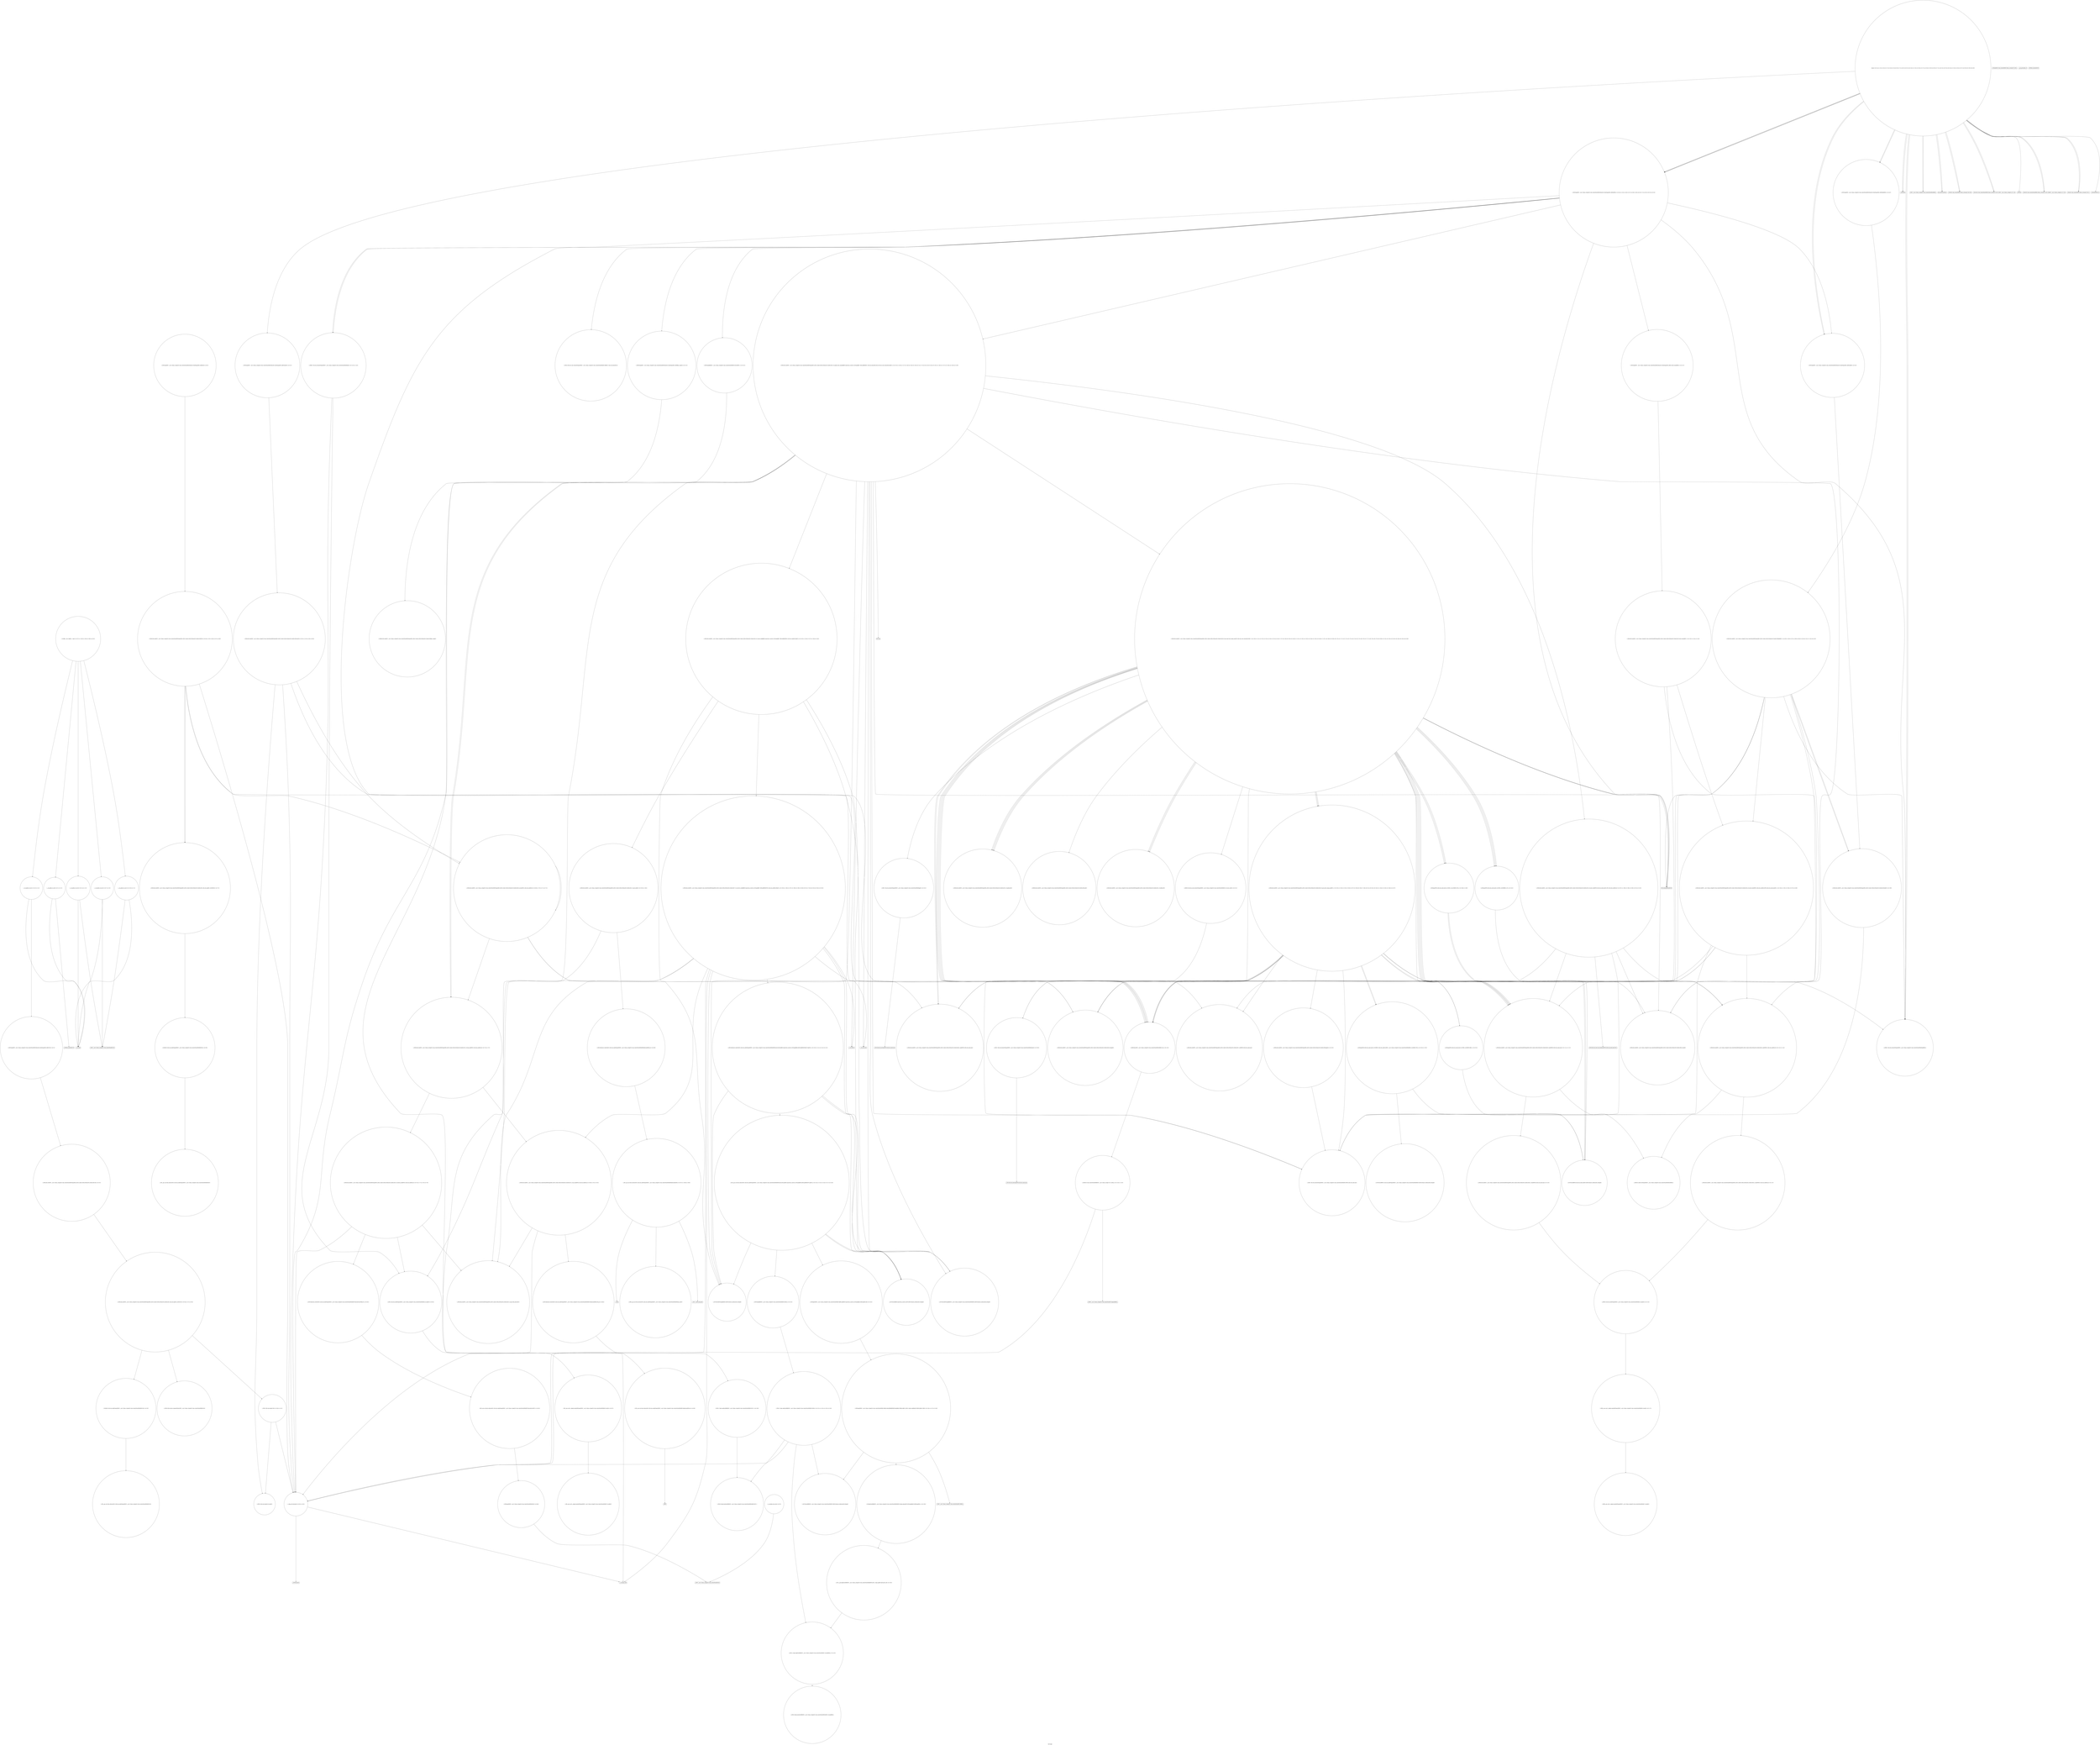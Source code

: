 digraph "Call Graph" {
	label="Call Graph";

	Node0x55756e6714e0 [shape=record,shape=circle,label="{__cxx_global_var_init|{<s0>1|<s1>2}}"];
	Node0x55756e6714e0:s0 -> Node0x55756e671560[color=black];
	Node0x55756e6714e0:s1 -> Node0x55756e8d2ea0[color=black];
	Node0x55756e8d6a40 [shape=record,shape=circle,label="{_ZSt7forwardISt5tupleIJEEEOT_RNSt16remove_referenceIS2_E4typeE}"];
	Node0x55756e8d30a0 [shape=record,shape=circle,label="{__cxx_global_var_init.2|{<s0>7|<s1>8}}"];
	Node0x55756e8d30a0:s0 -> Node0x55756e8d3120[color=black];
	Node0x55756e8d30a0:s1 -> Node0x55756e8d2ea0[color=black];
	Node0x55756e8d45a0 [shape=record,shape=circle,label="{_ZNSt8_Rb_treeINSt7__cxx1112basic_stringIcSt11char_traitsIcESaIcEEESt4pairIKS5_iESt10_Select1stIS8_ESt4lessIS5_ESaIS8_EE17_M_construct_nodeIJRKSt21piecewise_construct_tSt5tupleIJRS7_EESJ_IJEEEEEvPSt13_Rb_tree_nodeIS8_EDpOT_|{<s0>195|<s1>196|<s2>197|<s3>198|<s4>199|<s5>200|<s6>201|<s7>202|<s8>203|<s9>204|<s10>205}}"];
	Node0x55756e8d45a0:s0 -> Node0x55756e8d5640[color=black];
	Node0x55756e8d45a0:s1 -> Node0x55756e8d56c0[color=black];
	Node0x55756e8d45a0:s2 -> Node0x55756e8d6940[color=black];
	Node0x55756e8d45a0:s3 -> Node0x55756e8d69c0[color=black];
	Node0x55756e8d45a0:s4 -> Node0x55756e8d6a40[color=black];
	Node0x55756e8d45a0:s5 -> Node0x55756e8d48a0[color=black];
	Node0x55756e8d45a0:s6 -> Node0x55756e8d4020[color=black];
	Node0x55756e8d45a0:s7 -> Node0x55756e8d5540[color=black];
	Node0x55756e8d45a0:s8 -> Node0x55756e8d6bc0[color=black];
	Node0x55756e8d45a0:s9 -> Node0x55756e8d6c40[color=black];
	Node0x55756e8d45a0:s10 -> Node0x55756e8d3fa0[color=black];
	Node0x55756e8d3420 [shape=record,shape=Mrecord,label="{_ZNSirsERi}"];
	Node0x55756e8d4920 [shape=record,shape=circle,label="{_ZN9__gnu_cxx13new_allocatorISt13_Rb_tree_nodeISt4pairIKNSt7__cxx1112basic_stringIcSt11char_traitsIcESaIcEEEiEEE9constructISA_JRKSt21piecewise_construct_tSt5tupleIJRS9_EESH_IJEEEEEvPT_DpOT0_|{<s0>214|<s1>215|<s2>216|<s3>217|<s4>218}}"];
	Node0x55756e8d4920:s0 -> Node0x55756e8d6940[color=black];
	Node0x55756e8d4920:s1 -> Node0x55756e8d69c0[color=black];
	Node0x55756e8d4920:s2 -> Node0x55756e8d49a0[color=black];
	Node0x55756e8d4920:s3 -> Node0x55756e8d6a40[color=black];
	Node0x55756e8d4920:s4 -> Node0x55756e8d4a20[color=black];
	Node0x55756e8d37a0 [shape=record,shape=circle,label="{_ZNSt3mapINSt7__cxx1112basic_stringIcSt11char_traitsIcESaIcEEEiSt4lessIS5_ESaISt4pairIKS5_iEEEixERS9_|{<s0>44|<s1>45|<s2>46|<s3>47|<s4>48|<s5>49|<s6>50|<s7>51|<s8>52|<s9>53|<s10>54}}"];
	Node0x55756e8d37a0:s0 -> Node0x55756e8d64c0[color=black];
	Node0x55756e8d37a0:s1 -> Node0x55756e8d3720[color=black];
	Node0x55756e8d37a0:s2 -> Node0x55756e8d36a0[color=black];
	Node0x55756e8d37a0:s3 -> Node0x55756e8d6540[color=black];
	Node0x55756e8d37a0:s4 -> Node0x55756e8d65c0[color=black];
	Node0x55756e8d37a0:s5 -> Node0x55756e8d5e40[color=black];
	Node0x55756e8d37a0:s6 -> Node0x55756e8d66c0[color=black];
	Node0x55756e8d37a0:s7 -> Node0x55756e8d6740[color=black];
	Node0x55756e8d37a0:s8 -> Node0x55756e8d6640[color=black];
	Node0x55756e8d37a0:s9 -> Node0x55756e8d5f40[color=black];
	Node0x55756e8d37a0:s10 -> Node0x55756e8d65c0[color=black];
	Node0x55756e8d4ca0 [shape=record,shape=circle,label="{_ZNSt10_Head_baseILm0ERKNSt7__cxx1112basic_stringIcSt11char_traitsIcESaIcEEELb0EE7_M_headERS8_}"];
	Node0x55756e8d3b20 [shape=record,shape=Mrecord,label="{_ZSt4endlIcSt11char_traitsIcEERSt13basic_ostreamIT_T0_ES6_}"];
	Node0x55756e8d5020 [shape=record,shape=circle,label="{_ZNSt8_Rb_treeINSt7__cxx1112basic_stringIcSt11char_traitsIcESaIcEEESt4pairIKS5_iESt10_Select1stIS8_ESt4lessIS5_ESaIS8_EE12_M_rightmostEv}"];
	Node0x55756e8d3ea0 [shape=record,shape=circle,label="{_ZNSt15_Rb_tree_header8_M_resetEv}"];
	Node0x55756e8d53a0 [shape=record,shape=circle,label="{_ZNSt4pairIPSt18_Rb_tree_node_baseS1_EC2IRS1_Lb1EEEOT_RKS1_|{<s0>252}}"];
	Node0x55756e8d53a0:s0 -> Node0x55756e8d5420[color=black];
	Node0x55756e8d4220 [shape=record,shape=circle,label="{_ZNSt8_Rb_treeINSt7__cxx1112basic_stringIcSt11char_traitsIcESaIcEEESt4pairIKS5_iESt10_Select1stIS8_ESt4lessIS5_ESaIS8_EE8_M_beginEv}"];
	Node0x55756e8d8f60 [shape=record,shape=Mrecord,label="{_ZSt29_Rb_tree_insert_and_rebalancebPSt18_Rb_tree_node_baseS0_RS_}"];
	Node0x55756e8d55c0 [shape=record,shape=circle,label="{_ZNSt16allocator_traitsISaISt13_Rb_tree_nodeISt4pairIKNSt7__cxx1112basic_stringIcSt11char_traitsIcESaIcEEEiEEEE7destroyIS9_EEvRSB_PT_|{<s0>83}}"];
	Node0x55756e8d55c0:s0 -> Node0x55756e8d5740[color=black];
	Node0x55756e8d5940 [shape=record,shape=circle,label="{_ZNSt16allocator_traitsISaISt13_Rb_tree_nodeISt4pairIKNSt7__cxx1112basic_stringIcSt11char_traitsIcESaIcEEEiEEEE10deallocateERSB_PSA_m|{<s0>88}}"];
	Node0x55756e8d5940:s0 -> Node0x55756e8d59c0[color=black];
	Node0x55756e8d5cc0 [shape=record,shape=circle,label="{_ZNSt8_Rb_treeINSt7__cxx1112basic_stringIcSt11char_traitsIcESaIcEEESt4pairIKS5_iESt10_Select1stIS8_ESt4lessIS5_ESaIS8_EE14_M_lower_boundEPSt13_Rb_tree_nodeIS8_EPSt18_Rb_tree_node_baseRS7_|{<s0>104|<s1>105|<s2>106|<s3>107|<s4>108}}"];
	Node0x55756e8d5cc0:s0 -> Node0x55756e8d5fc0[color=black];
	Node0x55756e8d5cc0:s1 -> Node0x55756e8d5e40[color=black];
	Node0x55756e8d5cc0:s2 -> Node0x55756e8d43a0[color=black];
	Node0x55756e8d5cc0:s3 -> Node0x55756e8d4320[color=black];
	Node0x55756e8d5cc0:s4 -> Node0x55756e8d6040[color=black];
	Node0x55756e8d6040 [shape=record,shape=circle,label="{_ZNSt17_Rb_tree_iteratorISt4pairIKNSt7__cxx1112basic_stringIcSt11char_traitsIcESaIcEEEiEEC2EPSt18_Rb_tree_node_base}"];
	Node0x55756e8d63c0 [shape=record,shape=Mrecord,label="{_ZNKSt7__cxx1112basic_stringIcSt11char_traitsIcESaIcEE7compareERKS4_}"];
	Node0x55756e8d6740 [shape=record,shape=circle,label="{_ZNSt5tupleIJRKNSt7__cxx1112basic_stringIcSt11char_traitsIcESaIcEEEEEC2IvLb1EEES7_|{<s0>141}}"];
	Node0x55756e8d6740:s0 -> Node0x55756e8d8fe0[color=black];
	Node0x55756e671560 [shape=record,shape=Mrecord,label="{_ZNSt8ios_base4InitC1Ev}"];
	Node0x55756e8d6ac0 [shape=record,shape=circle,label="{_ZNSt8_Rb_treeINSt7__cxx1112basic_stringIcSt11char_traitsIcESaIcEEESt4pairIKS5_iESt10_Select1stIS8_ESt4lessIS5_ESaIS8_EE29_M_get_insert_hint_unique_posESt23_Rb_tree_const_iteratorIS8_ERS7_|{<s0>150|<s1>151|<s2>152|<s3>153|<s4>154|<s5>155|<s6>156|<s7>157|<s8>158|<s9>159|<s10>160|<s11>161|<s12>162|<s13>163|<s14>164|<s15>165|<s16>166|<s17>167|<s18>168|<s19>169|<s20>170|<s21>171|<s22>172|<s23>173|<s24>174|<s25>175|<s26>176|<s27>177|<s28>178|<s29>179|<s30>180|<s31>181|<s32>182|<s33>183|<s34>184|<s35>185|<s36>186}}"];
	Node0x55756e8d6ac0:s0 -> Node0x55756e8d4f20[color=black];
	Node0x55756e8d6ac0:s1 -> Node0x55756e8d5d40[color=black];
	Node0x55756e8d6ac0:s2 -> Node0x55756e8d4fa0[color=black];
	Node0x55756e8d6ac0:s3 -> Node0x55756e8d5020[color=black];
	Node0x55756e8d6ac0:s4 -> Node0x55756e8d5ec0[color=black];
	Node0x55756e8d6ac0:s5 -> Node0x55756e8d5e40[color=black];
	Node0x55756e8d6ac0:s6 -> Node0x55756e8d5020[color=black];
	Node0x55756e8d6ac0:s7 -> Node0x55756e8d50a0[color=black];
	Node0x55756e8d6ac0:s8 -> Node0x55756e8d5120[color=black];
	Node0x55756e8d6ac0:s9 -> Node0x55756e8d5ec0[color=black];
	Node0x55756e8d6ac0:s10 -> Node0x55756e8d5e40[color=black];
	Node0x55756e8d6ac0:s11 -> Node0x55756e8d5f40[color=black];
	Node0x55756e8d6ac0:s12 -> Node0x55756e8d51a0[color=black];
	Node0x55756e8d6ac0:s13 -> Node0x55756e8d51a0[color=black];
	Node0x55756e8d6ac0:s14 -> Node0x55756e8d51a0[color=black];
	Node0x55756e8d6ac0:s15 -> Node0x55756e8d5220[color=black];
	Node0x55756e8d6ac0:s16 -> Node0x55756e8d52a0[color=black];
	Node0x55756e8d6ac0:s17 -> Node0x55756e8d5ec0[color=black];
	Node0x55756e8d6ac0:s18 -> Node0x55756e8d5e40[color=black];
	Node0x55756e8d6ac0:s19 -> Node0x55756e8d4320[color=black];
	Node0x55756e8d6ac0:s20 -> Node0x55756e8d50a0[color=black];
	Node0x55756e8d6ac0:s21 -> Node0x55756e8d5220[color=black];
	Node0x55756e8d6ac0:s22 -> Node0x55756e8d5120[color=black];
	Node0x55756e8d6ac0:s23 -> Node0x55756e8d5ec0[color=black];
	Node0x55756e8d6ac0:s24 -> Node0x55756e8d5e40[color=black];
	Node0x55756e8d6ac0:s25 -> Node0x55756e8d5f40[color=black];
	Node0x55756e8d6ac0:s26 -> Node0x55756e8d5020[color=black];
	Node0x55756e8d6ac0:s27 -> Node0x55756e8d5020[color=black];
	Node0x55756e8d6ac0:s28 -> Node0x55756e8d50a0[color=black];
	Node0x55756e8d6ac0:s29 -> Node0x55756e8d5320[color=black];
	Node0x55756e8d6ac0:s30 -> Node0x55756e8d5ec0[color=black];
	Node0x55756e8d6ac0:s31 -> Node0x55756e8d5e40[color=black];
	Node0x55756e8d6ac0:s32 -> Node0x55756e8d4320[color=black];
	Node0x55756e8d6ac0:s33 -> Node0x55756e8d50a0[color=black];
	Node0x55756e8d6ac0:s34 -> Node0x55756e8d5220[color=black];
	Node0x55756e8d6ac0:s35 -> Node0x55756e8d5120[color=black];
	Node0x55756e8d6ac0:s36 -> Node0x55756e8d53a0[color=black];
	Node0x55756e8d3120 [shape=record,shape=Mrecord,label="{_ZNSt7__cxx1112basic_stringIcSt11char_traitsIcESaIcEEC1Ev}"];
	Node0x55756e8d4620 [shape=record,shape=circle,label="{_ZNSt16allocator_traitsISaISt13_Rb_tree_nodeISt4pairIKNSt7__cxx1112basic_stringIcSt11char_traitsIcESaIcEEEiEEEE8allocateERSB_m|{<s0>206}}"];
	Node0x55756e8d4620:s0 -> Node0x55756e8d46a0[color=black];
	Node0x55756e8d34a0 [shape=record,shape=circle,label="{_ZNSt3mapINSt7__cxx1112basic_stringIcSt11char_traitsIcESaIcEEEiSt4lessIS5_ESaISt4pairIKS5_iEEE5clearEv|{<s0>41}}"];
	Node0x55756e8d34a0:s0 -> Node0x55756e8d5bc0[color=black];
	Node0x55756e8d49a0 [shape=record,shape=circle,label="{_ZNSt5tupleIJRKNSt7__cxx1112basic_stringIcSt11char_traitsIcESaIcEEEEEC2EOS8_|{<s0>219}}"];
	Node0x55756e8d49a0:s0 -> Node0x55756e8d4aa0[color=black];
	Node0x55756e8d3820 [shape=record,shape=Mrecord,label="{_ZNSt7__cxx1112basic_stringIcSt11char_traitsIcESaIcEEaSERKS4_}"];
	Node0x55756e8d4d20 [shape=record,shape=circle,label="{_ZNSt4pairIKNSt7__cxx1112basic_stringIcSt11char_traitsIcESaIcEEEiEC2IJRS6_EJLm0EEJEJEEERSt5tupleIJDpT_EERSA_IJDpT1_EESt12_Index_tupleIJXspT0_EEESJ_IJXspT2_EEE|{<s0>226|<s1>227|<s2>228}}"];
	Node0x55756e8d4d20:s0 -> Node0x55756e8d4da0[color=black];
	Node0x55756e8d4d20:s1 -> Node0x55756e8d4b20[color=black];
	Node0x55756e8d4d20:s2 -> Node0x55756e8d4e20[color=black];
	Node0x55756e8d3ba0 [shape=record,shape=circle,label="{_ZNSt8_Rb_treeINSt7__cxx1112basic_stringIcSt11char_traitsIcESaIcEEESt4pairIKS5_iESt10_Select1stIS8_ESt4lessIS5_ESaIS8_EEC2Ev|{<s0>55}}"];
	Node0x55756e8d3ba0:s0 -> Node0x55756e8d3c20[color=black];
	Node0x55756e8d50a0 [shape=record,shape=circle,label="{_ZNSt4pairIPSt18_Rb_tree_node_baseS1_EC2IRS1_Lb1EEERKS1_OT_|{<s0>232}}"];
	Node0x55756e8d50a0:s0 -> Node0x55756e8d5420[color=black];
	Node0x55756e8d3f20 [shape=record,shape=Mrecord,label="{__gxx_personality_v0}"];
	Node0x55756e8d5420 [shape=record,shape=circle,label="{_ZSt7forwardIRPSt18_Rb_tree_node_baseEOT_RNSt16remove_referenceIS3_E4typeE}"];
	Node0x55756e8d42a0 [shape=record,shape=circle,label="{_ZNSt8_Rb_treeINSt7__cxx1112basic_stringIcSt11char_traitsIcESaIcEEESt4pairIKS5_iESt10_Select1stIS8_ESt4lessIS5_ESaIS8_EE13_Rb_tree_implISC_Lb1EED2Ev|{<s0>73}}"];
	Node0x55756e8d42a0:s0 -> Node0x55756e8d5ac0[color=black];
	Node0x55756e8d8fe0 [shape=record,shape=circle,label="{_ZNSt11_Tuple_implILm0EJRKNSt7__cxx1112basic_stringIcSt11char_traitsIcESaIcEEEEEC2ES7_|{<s0>256}}"];
	Node0x55756e8d8fe0:s0 -> Node0x55756e8d4c20[color=black];
	Node0x55756e8d5640 [shape=record,shape=circle,label="{_ZNSt8_Rb_treeINSt7__cxx1112basic_stringIcSt11char_traitsIcESaIcEEESt4pairIKS5_iESt10_Select1stIS8_ESt4lessIS5_ESaIS8_EE21_M_get_Node_allocatorEv}"];
	Node0x55756e8d59c0 [shape=record,shape=circle,label="{_ZN9__gnu_cxx13new_allocatorISt13_Rb_tree_nodeISt4pairIKNSt7__cxx1112basic_stringIcSt11char_traitsIcESaIcEEEiEEE10deallocateEPSB_m|{<s0>89}}"];
	Node0x55756e8d59c0:s0 -> Node0x55756e8d5a40[color=black];
	Node0x55756e8d5d40 [shape=record,shape=circle,label="{_ZNSt8_Rb_treeINSt7__cxx1112basic_stringIcSt11char_traitsIcESaIcEEESt4pairIKS5_iESt10_Select1stIS8_ESt4lessIS5_ESaIS8_EE6_M_endEv}"];
	Node0x55756e8d60c0 [shape=record,shape=circle,label="{_ZNKSt10_Select1stISt4pairIKNSt7__cxx1112basic_stringIcSt11char_traitsIcESaIcEEEiEEclERKS8_}"];
	Node0x55756e8d6440 [shape=record,shape=circle,label="{_ZNSt8_Rb_treeINSt7__cxx1112basic_stringIcSt11char_traitsIcESaIcEEESt4pairIKS5_iESt10_Select1stIS8_ESt4lessIS5_ESaIS8_EE8_S_valueEPKSt18_Rb_tree_node_base|{<s0>120}}"];
	Node0x55756e8d6440:s0 -> Node0x55756e8d61c0[color=black];
	Node0x55756e8d67c0 [shape=record,shape=circle,label="{_ZNSt8_Rb_treeINSt7__cxx1112basic_stringIcSt11char_traitsIcESaIcEEESt4pairIKS5_iESt10_Select1stIS8_ESt4lessIS5_ESaIS8_EE11lower_boundERS7_|{<s0>142|<s1>143|<s2>144}}"];
	Node0x55756e8d67c0:s0 -> Node0x55756e8d4220[color=black];
	Node0x55756e8d67c0:s1 -> Node0x55756e8d5d40[color=black];
	Node0x55756e8d67c0:s2 -> Node0x55756e8d5cc0[color=black];
	Node0x55756e8d2e20 [shape=record,shape=Mrecord,label="{_ZNSt8ios_base4InitD1Ev}"];
	Node0x55756e8d6b40 [shape=record,shape=circle,label="{_ZNSt8_Rb_treeINSt7__cxx1112basic_stringIcSt11char_traitsIcESaIcEEESt4pairIKS5_iESt10_Select1stIS8_ESt4lessIS5_ESaIS8_EE14_M_insert_nodeEPSt18_Rb_tree_node_baseSG_PSt13_Rb_tree_nodeIS8_E|{<s0>187|<s1>188|<s2>189|<s3>190|<s4>191|<s5>192}}"];
	Node0x55756e8d6b40:s0 -> Node0x55756e8d5d40[color=black];
	Node0x55756e8d6b40:s1 -> Node0x55756e8d5fc0[color=black];
	Node0x55756e8d6b40:s2 -> Node0x55756e8d5ec0[color=black];
	Node0x55756e8d6b40:s3 -> Node0x55756e8d5e40[color=black];
	Node0x55756e8d6b40:s4 -> Node0x55756e8d8f60[color=black];
	Node0x55756e8d6b40:s5 -> Node0x55756e8d6040[color=black];
	Node0x55756e8d31a0 [shape=record,shape=circle,label="{__cxx_global_array_dtor|{<s0>9}}"];
	Node0x55756e8d31a0:s0 -> Node0x55756e8d3220[color=black];
	Node0x55756e8d46a0 [shape=record,shape=circle,label="{_ZN9__gnu_cxx13new_allocatorISt13_Rb_tree_nodeISt4pairIKNSt7__cxx1112basic_stringIcSt11char_traitsIcESaIcEEEiEEE8allocateEmPKv|{<s0>207|<s1>208|<s2>209}}"];
	Node0x55756e8d46a0:s0 -> Node0x55756e8d4720[color=black];
	Node0x55756e8d46a0:s1 -> Node0x55756e8d47a0[color=black];
	Node0x55756e8d46a0:s2 -> Node0x55756e8d4820[color=black];
	Node0x55756e8d3520 [shape=record,shape=Mrecord,label="{llvm.memset.p0i8.i64}"];
	Node0x55756e8d4a20 [shape=record,shape=circle,label="{_ZNSt4pairIKNSt7__cxx1112basic_stringIcSt11char_traitsIcESaIcEEEiEC2IJRS6_EJEEESt21piecewise_construct_tSt5tupleIJDpT_EESB_IJDpT0_EE|{<s0>220}}"];
	Node0x55756e8d4a20:s0 -> Node0x55756e8d4d20[color=black];
	Node0x55756e8d38a0 [shape=record,shape=Mrecord,label="{_ZStlsISt11char_traitsIcEERSt13basic_ostreamIcT_ES5_PKc}"];
	Node0x55756e8d4da0 [shape=record,shape=circle,label="{_ZSt3getILm0EJRKNSt7__cxx1112basic_stringIcSt11char_traitsIcESaIcEEEEERNSt13tuple_elementIXT_ESt5tupleIJDpT0_EEE4typeERSC_|{<s0>229}}"];
	Node0x55756e8d4da0:s0 -> Node0x55756e8d4ea0[color=black];
	Node0x55756e8d3c20 [shape=record,shape=circle,label="{_ZNSt8_Rb_treeINSt7__cxx1112basic_stringIcSt11char_traitsIcESaIcEEESt4pairIKS5_iESt10_Select1stIS8_ESt4lessIS5_ESaIS8_EE13_Rb_tree_implISC_Lb1EEC2Ev|{<s0>56|<s1>57|<s2>58}}"];
	Node0x55756e8d3c20:s0 -> Node0x55756e8d3ca0[color=black];
	Node0x55756e8d3c20:s1 -> Node0x55756e8d3d20[color=black];
	Node0x55756e8d3c20:s2 -> Node0x55756e8d3da0[color=black];
	Node0x55756e8d5120 [shape=record,shape=circle,label="{_ZNSt8_Rb_treeINSt7__cxx1112basic_stringIcSt11char_traitsIcESaIcEEESt4pairIKS5_iESt10_Select1stIS8_ESt4lessIS5_ESaIS8_EE24_M_get_insert_unique_posERS7_|{<s0>233|<s1>234|<s2>235|<s3>236|<s4>237|<s5>238|<s6>239|<s7>240|<s8>241|<s9>242|<s10>243|<s11>244|<s12>245|<s13>246|<s14>247}}"];
	Node0x55756e8d5120:s0 -> Node0x55756e8d4220[color=black];
	Node0x55756e8d5120:s1 -> Node0x55756e8d5d40[color=black];
	Node0x55756e8d5120:s2 -> Node0x55756e8d5fc0[color=black];
	Node0x55756e8d5120:s3 -> Node0x55756e8d5e40[color=black];
	Node0x55756e8d5120:s4 -> Node0x55756e8d43a0[color=black];
	Node0x55756e8d5120:s5 -> Node0x55756e8d4320[color=black];
	Node0x55756e8d5120:s6 -> Node0x55756e8d6040[color=black];
	Node0x55756e8d5120:s7 -> Node0x55756e8d54a0[color=black];
	Node0x55756e8d5120:s8 -> Node0x55756e8d36a0[color=black];
	Node0x55756e8d5120:s9 -> Node0x55756e8d8d60[color=black];
	Node0x55756e8d5120:s10 -> Node0x55756e8d52a0[color=black];
	Node0x55756e8d5120:s11 -> Node0x55756e8d5ec0[color=black];
	Node0x55756e8d5120:s12 -> Node0x55756e8d5e40[color=black];
	Node0x55756e8d5120:s13 -> Node0x55756e8d8d60[color=black];
	Node0x55756e8d5120:s14 -> Node0x55756e8d53a0[color=black];
	Node0x55756e8d3fa0 [shape=record,shape=circle,label="{__clang_call_terminate|{<s0>62|<s1>63}}"];
	Node0x55756e8d3fa0:s0 -> Node0x55756e8d4020[color=black];
	Node0x55756e8d3fa0:s1 -> Node0x55756e8d40a0[color=black];
	Node0x55756e8d54a0 [shape=record,shape=circle,label="{_ZNSt8_Rb_treeINSt7__cxx1112basic_stringIcSt11char_traitsIcESaIcEEESt4pairIKS5_iESt10_Select1stIS8_ESt4lessIS5_ESaIS8_EE5beginEv|{<s0>253}}"];
	Node0x55756e8d54a0:s0 -> Node0x55756e8d6040[color=black];
	Node0x55756e8d4320 [shape=record,shape=circle,label="{_ZNSt8_Rb_treeINSt7__cxx1112basic_stringIcSt11char_traitsIcESaIcEEESt4pairIKS5_iESt10_Select1stIS8_ESt4lessIS5_ESaIS8_EE8_S_rightEPSt18_Rb_tree_node_base}"];
	Node0x55756e8d9060 [shape=record,shape=circle,label="{_GLOBAL__sub_I_lxglbk_2_1.cpp|{<s0>257|<s1>258|<s2>259|<s3>260|<s4>261}}"];
	Node0x55756e8d9060:s0 -> Node0x55756e6714e0[color=black];
	Node0x55756e8d9060:s1 -> Node0x55756e8d2f20[color=black];
	Node0x55756e8d9060:s2 -> Node0x55756e8d30a0[color=black];
	Node0x55756e8d9060:s3 -> Node0x55756e8d32a0[color=black];
	Node0x55756e8d9060:s4 -> Node0x55756e8d3320[color=black];
	Node0x55756e8d56c0 [shape=record,shape=circle,label="{_ZNSt13_Rb_tree_nodeISt4pairIKNSt7__cxx1112basic_stringIcSt11char_traitsIcESaIcEEEiEE9_M_valptrEv|{<s0>84}}"];
	Node0x55756e8d56c0:s0 -> Node0x55756e8d5840[color=black];
	Node0x55756e8d5a40 [shape=record,shape=Mrecord,label="{_ZdlPv}"];
	Node0x55756e8d5dc0 [shape=record,shape=circle,label="{_ZNSt8_Rb_treeINSt7__cxx1112basic_stringIcSt11char_traitsIcESaIcEEESt4pairIKS5_iESt10_Select1stIS8_ESt4lessIS5_ESaIS8_EE3endEv|{<s0>109}}"];
	Node0x55756e8d5dc0:s0 -> Node0x55756e8d6040[color=black];
	Node0x55756e8d6140 [shape=record,shape=circle,label="{_ZNSt8_Rb_treeINSt7__cxx1112basic_stringIcSt11char_traitsIcESaIcEEESt4pairIKS5_iESt10_Select1stIS8_ESt4lessIS5_ESaIS8_EE8_S_valueEPKSt13_Rb_tree_nodeIS8_E|{<s0>115}}"];
	Node0x55756e8d6140:s0 -> Node0x55756e8d61c0[color=black];
	Node0x55756e8d64c0 [shape=record,shape=circle,label="{_ZNSt3mapINSt7__cxx1112basic_stringIcSt11char_traitsIcESaIcEEEiSt4lessIS5_ESaISt4pairIKS5_iEEE11lower_boundERS9_|{<s0>121}}"];
	Node0x55756e8d64c0:s0 -> Node0x55756e8d67c0[color=black];
	Node0x55756e8d6840 [shape=record,shape=circle,label="{_ZNKSt8_Rb_treeINSt7__cxx1112basic_stringIcSt11char_traitsIcESaIcEEESt4pairIKS5_iESt10_Select1stIS8_ESt4lessIS5_ESaIS8_EE8key_compEv}"];
	Node0x55756e8d2ea0 [shape=record,shape=Mrecord,label="{__cxa_atexit}"];
	Node0x55756e8d6bc0 [shape=record,shape=Mrecord,label="{__cxa_rethrow}"];
	Node0x55756e8d3220 [shape=record,shape=Mrecord,label="{_ZNSt7__cxx1112basic_stringIcSt11char_traitsIcESaIcEED1Ev}"];
	Node0x55756e8d4720 [shape=record,shape=circle,label="{_ZNK9__gnu_cxx13new_allocatorISt13_Rb_tree_nodeISt4pairIKNSt7__cxx1112basic_stringIcSt11char_traitsIcESaIcEEEiEEE8max_sizeEv}"];
	Node0x55756e8d35a0 [shape=record,shape=Mrecord,label="{_ZStrsIcSt11char_traitsIcESaIcEERSt13basic_istreamIT_T0_ES7_RNSt7__cxx1112basic_stringIS4_S5_T1_EE}"];
	Node0x55756e8d4aa0 [shape=record,shape=circle,label="{_ZNSt11_Tuple_implILm0EJRKNSt7__cxx1112basic_stringIcSt11char_traitsIcESaIcEEEEEC2EOS8_|{<s0>221|<s1>222|<s2>223|<s3>224}}"];
	Node0x55756e8d4aa0:s0 -> Node0x55756e8d4ba0[color=black];
	Node0x55756e8d4aa0:s1 -> Node0x55756e8d4b20[color=black];
	Node0x55756e8d4aa0:s2 -> Node0x55756e8d4c20[color=black];
	Node0x55756e8d4aa0:s3 -> Node0x55756e8d3fa0[color=black];
	Node0x55756e8d3920 [shape=record,shape=Mrecord,label="{_ZNSolsEi}"];
	Node0x55756e8d4e20 [shape=record,shape=Mrecord,label="{_ZNSt7__cxx1112basic_stringIcSt11char_traitsIcESaIcEEC1ERKS4_}"];
	Node0x55756e8d3ca0 [shape=record,shape=circle,label="{_ZNSaISt13_Rb_tree_nodeISt4pairIKNSt7__cxx1112basic_stringIcSt11char_traitsIcESaIcEEEiEEEC2Ev|{<s0>59}}"];
	Node0x55756e8d3ca0:s0 -> Node0x55756e8d3e20[color=black];
	Node0x55756e8d51a0 [shape=record,shape=circle,label="{_ZNSt8_Rb_treeINSt7__cxx1112basic_stringIcSt11char_traitsIcESaIcEEESt4pairIKS5_iESt10_Select1stIS8_ESt4lessIS5_ESaIS8_EE11_M_leftmostEv}"];
	Node0x55756e8d4020 [shape=record,shape=Mrecord,label="{__cxa_begin_catch}"];
	Node0x55756e8d8d60 [shape=record,shape=circle,label="{_ZNSt4pairIPSt18_Rb_tree_node_baseS1_EC2IRPSt13_Rb_tree_nodeIS_IKNSt7__cxx1112basic_stringIcSt11char_traitsIcESaIcEEEiEERS1_Lb1EEEOT_OT0_|{<s0>254|<s1>255}}"];
	Node0x55756e8d8d60:s0 -> Node0x55756e8d8de0[color=black];
	Node0x55756e8d8d60:s1 -> Node0x55756e8d5420[color=black];
	Node0x55756e8d43a0 [shape=record,shape=circle,label="{_ZNSt8_Rb_treeINSt7__cxx1112basic_stringIcSt11char_traitsIcESaIcEEESt4pairIKS5_iESt10_Select1stIS8_ESt4lessIS5_ESaIS8_EE7_S_leftEPSt18_Rb_tree_node_base}"];
	Node0x55756e8d5740 [shape=record,shape=circle,label="{_ZN9__gnu_cxx13new_allocatorISt13_Rb_tree_nodeISt4pairIKNSt7__cxx1112basic_stringIcSt11char_traitsIcESaIcEEEiEEE7destroyISA_EEvPT_|{<s0>85}}"];
	Node0x55756e8d5740:s0 -> Node0x55756e8d57c0[color=black];
	Node0x55756e8d5ac0 [shape=record,shape=circle,label="{_ZNSaISt13_Rb_tree_nodeISt4pairIKNSt7__cxx1112basic_stringIcSt11char_traitsIcESaIcEEEiEEED2Ev|{<s0>90}}"];
	Node0x55756e8d5ac0:s0 -> Node0x55756e8d5b40[color=black];
	Node0x55756e8d5e40 [shape=record,shape=circle,label="{_ZNKSt4lessINSt7__cxx1112basic_stringIcSt11char_traitsIcESaIcEEEEclERKS5_S8_|{<s0>110}}"];
	Node0x55756e8d5e40:s0 -> Node0x55756e8d6340[color=black];
	Node0x55756e8d61c0 [shape=record,shape=circle,label="{_ZNKSt13_Rb_tree_nodeISt4pairIKNSt7__cxx1112basic_stringIcSt11char_traitsIcESaIcEEEiEE9_M_valptrEv|{<s0>116}}"];
	Node0x55756e8d61c0:s0 -> Node0x55756e8d6240[color=black];
	Node0x55756e8d6540 [shape=record,shape=circle,label="{_ZNKSt3mapINSt7__cxx1112basic_stringIcSt11char_traitsIcESaIcEEEiSt4lessIS5_ESaISt4pairIKS5_iEEE8key_compEv|{<s0>122}}"];
	Node0x55756e8d6540:s0 -> Node0x55756e8d6840[color=black];
	Node0x55756e8d68c0 [shape=record,shape=circle,label="{_ZNSt8_Rb_treeINSt7__cxx1112basic_stringIcSt11char_traitsIcESaIcEEESt4pairIKS5_iESt10_Select1stIS8_ESt4lessIS5_ESaIS8_EE14_M_create_nodeIJRKSt21piecewise_construct_tSt5tupleIJRS7_EESJ_IJEEEEEPSt13_Rb_tree_nodeIS8_EDpOT_|{<s0>145|<s1>146|<s2>147|<s3>148|<s4>149}}"];
	Node0x55756e8d68c0:s0 -> Node0x55756e8d4520[color=black];
	Node0x55756e8d68c0:s1 -> Node0x55756e8d6940[color=black];
	Node0x55756e8d68c0:s2 -> Node0x55756e8d69c0[color=black];
	Node0x55756e8d68c0:s3 -> Node0x55756e8d6a40[color=black];
	Node0x55756e8d68c0:s4 -> Node0x55756e8d45a0[color=black];
	Node0x55756e8d2f20 [shape=record,shape=circle,label="{__cxx_global_var_init.1|{<s0>3|<s1>4}}"];
	Node0x55756e8d2f20:s0 -> Node0x55756e8d2fa0[color=black];
	Node0x55756e8d2f20:s1 -> Node0x55756e8d2ea0[color=black];
	Node0x55756e8d6c40 [shape=record,shape=Mrecord,label="{__cxa_end_catch}"];
	Node0x55756e8d32a0 [shape=record,shape=circle,label="{__cxx_global_var_init.3|{<s0>10|<s1>11}}"];
	Node0x55756e8d32a0:s0 -> Node0x55756e8d3120[color=black];
	Node0x55756e8d32a0:s1 -> Node0x55756e8d2ea0[color=black];
	Node0x55756e8d47a0 [shape=record,shape=Mrecord,label="{_ZSt17__throw_bad_allocv}"];
	Node0x55756e8d3620 [shape=record,shape=circle,label="{_ZNSt3mapINSt7__cxx1112basic_stringIcSt11char_traitsIcESaIcEEEiSt4lessIS5_ESaISt4pairIKS5_iEEE4findERS9_|{<s0>42}}"];
	Node0x55756e8d3620:s0 -> Node0x55756e8d5c40[color=black];
	Node0x55756e8d4b20 [shape=record,shape=circle,label="{_ZSt7forwardIRKNSt7__cxx1112basic_stringIcSt11char_traitsIcESaIcEEEEOT_RNSt16remove_referenceIS8_E4typeE}"];
	Node0x55756e8d39a0 [shape=record,shape=Mrecord,label="{_ZStlsIcSt11char_traitsIcESaIcEERSt13basic_ostreamIT_T0_ES7_RKNSt7__cxx1112basic_stringIS4_S5_T1_EE}"];
	Node0x55756e8d4ea0 [shape=record,shape=circle,label="{_ZSt12__get_helperILm0ERKNSt7__cxx1112basic_stringIcSt11char_traitsIcESaIcEEEJEERT0_RSt11_Tuple_implIXT_EJS8_DpT1_EE|{<s0>230}}"];
	Node0x55756e8d4ea0:s0 -> Node0x55756e8d4ba0[color=black];
	Node0x55756e8d3d20 [shape=record,shape=circle,label="{_ZNSt20_Rb_tree_key_compareISt4lessINSt7__cxx1112basic_stringIcSt11char_traitsIcESaIcEEEEEC2Ev}"];
	Node0x55756e8d5220 [shape=record,shape=circle,label="{_ZNSt4pairIPSt18_Rb_tree_node_baseS1_EC2IRS1_S4_Lb1EEEOT_OT0_|{<s0>248|<s1>249}}"];
	Node0x55756e8d5220:s0 -> Node0x55756e8d5420[color=black];
	Node0x55756e8d5220:s1 -> Node0x55756e8d5420[color=black];
	Node0x55756e8d40a0 [shape=record,shape=Mrecord,label="{_ZSt9terminatev}"];
	Node0x55756e8d8de0 [shape=record,shape=circle,label="{_ZSt7forwardIRPSt13_Rb_tree_nodeISt4pairIKNSt7__cxx1112basic_stringIcSt11char_traitsIcESaIcEEEiEEEOT_RNSt16remove_referenceISD_E4typeE}"];
	Node0x55756e8d4420 [shape=record,shape=circle,label="{_ZNSt8_Rb_treeINSt7__cxx1112basic_stringIcSt11char_traitsIcESaIcEEESt4pairIKS5_iESt10_Select1stIS8_ESt4lessIS5_ESaIS8_EE12_M_drop_nodeEPSt13_Rb_tree_nodeIS8_E|{<s0>74|<s1>75}}"];
	Node0x55756e8d4420:s0 -> Node0x55756e8d44a0[color=black];
	Node0x55756e8d4420:s1 -> Node0x55756e8d5540[color=black];
	Node0x55756e8d57c0 [shape=record,shape=circle,label="{_ZNSt4pairIKNSt7__cxx1112basic_stringIcSt11char_traitsIcESaIcEEEiED2Ev|{<s0>86}}"];
	Node0x55756e8d57c0:s0 -> Node0x55756e8d3220[color=black];
	Node0x55756e8d5b40 [shape=record,shape=circle,label="{_ZN9__gnu_cxx13new_allocatorISt13_Rb_tree_nodeISt4pairIKNSt7__cxx1112basic_stringIcSt11char_traitsIcESaIcEEEiEEED2Ev}"];
	Node0x55756e8d5ec0 [shape=record,shape=circle,label="{_ZNSt8_Rb_treeINSt7__cxx1112basic_stringIcSt11char_traitsIcESaIcEEESt4pairIKS5_iESt10_Select1stIS8_ESt4lessIS5_ESaIS8_EE6_S_keyEPKSt18_Rb_tree_node_base|{<s0>111|<s1>112}}"];
	Node0x55756e8d5ec0:s0 -> Node0x55756e8d6440[color=black];
	Node0x55756e8d5ec0:s1 -> Node0x55756e8d60c0[color=black];
	Node0x55756e8d6240 [shape=record,shape=circle,label="{_ZNK9__gnu_cxx16__aligned_membufISt4pairIKNSt7__cxx1112basic_stringIcSt11char_traitsIcESaIcEEEiEE6_M_ptrEv|{<s0>117}}"];
	Node0x55756e8d6240:s0 -> Node0x55756e8d62c0[color=black];
	Node0x55756e8d65c0 [shape=record,shape=circle,label="{_ZNKSt17_Rb_tree_iteratorISt4pairIKNSt7__cxx1112basic_stringIcSt11char_traitsIcESaIcEEEiEEdeEv|{<s0>123|<s1>124}}"];
	Node0x55756e8d65c0:s0 -> Node0x55756e8d56c0[color=black];
	Node0x55756e8d65c0:s1 -> Node0x55756e8d3fa0[color=black];
	Node0x55756e8d6940 [shape=record,shape=circle,label="{_ZSt7forwardIRKSt21piecewise_construct_tEOT_RNSt16remove_referenceIS3_E4typeE}"];
	Node0x55756e8d2fa0 [shape=record,shape=circle,label="{_ZNSt3mapINSt7__cxx1112basic_stringIcSt11char_traitsIcESaIcEEEiSt4lessIS5_ESaISt4pairIKS5_iEEEC2Ev|{<s0>5}}"];
	Node0x55756e8d2fa0:s0 -> Node0x55756e8d3ba0[color=black];
	Node0x55756e8d6cc0 [shape=record,shape=Mrecord,label="{llvm.trap}"];
	Node0x55756e8d3320 [shape=record,shape=circle,label="{__cxx_global_var_init.4|{<s0>12|<s1>13}}"];
	Node0x55756e8d3320:s0 -> Node0x55756e8d3120[color=black];
	Node0x55756e8d3320:s1 -> Node0x55756e8d2ea0[color=black];
	Node0x55756e8d4820 [shape=record,shape=Mrecord,label="{_Znwm}"];
	Node0x55756e8d36a0 [shape=record,shape=circle,label="{_ZNKSt17_Rb_tree_iteratorISt4pairIKNSt7__cxx1112basic_stringIcSt11char_traitsIcESaIcEEEiEEeqERKS9_}"];
	Node0x55756e8d4ba0 [shape=record,shape=circle,label="{_ZNSt11_Tuple_implILm0EJRKNSt7__cxx1112basic_stringIcSt11char_traitsIcESaIcEEEEE7_M_headERS8_|{<s0>225}}"];
	Node0x55756e8d4ba0:s0 -> Node0x55756e8d4ca0[color=black];
	Node0x55756e8d3a20 [shape=record,shape=Mrecord,label="{_ZStlsISt11char_traitsIcEERSt13basic_ostreamIcT_ES5_c}"];
	Node0x55756e8d4f20 [shape=record,shape=circle,label="{_ZNKSt23_Rb_tree_const_iteratorISt4pairIKNSt7__cxx1112basic_stringIcSt11char_traitsIcESaIcEEEiEE13_M_const_castEv|{<s0>231}}"];
	Node0x55756e8d4f20:s0 -> Node0x55756e8d6040[color=black];
	Node0x55756e8d3da0 [shape=record,shape=circle,label="{_ZNSt15_Rb_tree_headerC2Ev|{<s0>60|<s1>61}}"];
	Node0x55756e8d3da0:s0 -> Node0x55756e8d3ea0[color=black];
	Node0x55756e8d3da0:s1 -> Node0x55756e8d3fa0[color=black];
	Node0x55756e8d52a0 [shape=record,shape=circle,label="{_ZNSt17_Rb_tree_iteratorISt4pairIKNSt7__cxx1112basic_stringIcSt11char_traitsIcESaIcEEEiEEmmEv|{<s0>250}}"];
	Node0x55756e8d52a0:s0 -> Node0x55756e8d8e60[color=black];
	Node0x55756e8d4120 [shape=record,shape=circle,label="{_ZNSt8_Rb_treeINSt7__cxx1112basic_stringIcSt11char_traitsIcESaIcEEESt4pairIKS5_iESt10_Select1stIS8_ESt4lessIS5_ESaIS8_EED2Ev|{<s0>64|<s1>65|<s2>66|<s3>67|<s4>68}}"];
	Node0x55756e8d4120:s0 -> Node0x55756e8d4220[color=black];
	Node0x55756e8d4120:s1 -> Node0x55756e8d41a0[color=black];
	Node0x55756e8d4120:s2 -> Node0x55756e8d42a0[color=black];
	Node0x55756e8d4120:s3 -> Node0x55756e8d42a0[color=black];
	Node0x55756e8d4120:s4 -> Node0x55756e8d3fa0[color=black];
	Node0x55756e8d8e60 [shape=record,shape=Mrecord,label="{_ZSt18_Rb_tree_decrementPSt18_Rb_tree_node_base}"];
	Node0x55756e8d44a0 [shape=record,shape=circle,label="{_ZNSt8_Rb_treeINSt7__cxx1112basic_stringIcSt11char_traitsIcESaIcEEESt4pairIKS5_iESt10_Select1stIS8_ESt4lessIS5_ESaIS8_EE15_M_destroy_nodeEPSt13_Rb_tree_nodeIS8_E|{<s0>76|<s1>77|<s2>78|<s3>79}}"];
	Node0x55756e8d44a0:s0 -> Node0x55756e8d5640[color=black];
	Node0x55756e8d44a0:s1 -> Node0x55756e8d56c0[color=black];
	Node0x55756e8d44a0:s2 -> Node0x55756e8d55c0[color=black];
	Node0x55756e8d44a0:s3 -> Node0x55756e8d3fa0[color=black];
	Node0x55756e8d5840 [shape=record,shape=circle,label="{_ZN9__gnu_cxx16__aligned_membufISt4pairIKNSt7__cxx1112basic_stringIcSt11char_traitsIcESaIcEEEiEE6_M_ptrEv|{<s0>87}}"];
	Node0x55756e8d5840:s0 -> Node0x55756e8d58c0[color=black];
	Node0x55756e8d5bc0 [shape=record,shape=circle,label="{_ZNSt8_Rb_treeINSt7__cxx1112basic_stringIcSt11char_traitsIcESaIcEEESt4pairIKS5_iESt10_Select1stIS8_ESt4lessIS5_ESaIS8_EE5clearEv|{<s0>91|<s1>92|<s2>93|<s3>94}}"];
	Node0x55756e8d5bc0:s0 -> Node0x55756e8d4220[color=black];
	Node0x55756e8d5bc0:s1 -> Node0x55756e8d41a0[color=black];
	Node0x55756e8d5bc0:s2 -> Node0x55756e8d3ea0[color=black];
	Node0x55756e8d5bc0:s3 -> Node0x55756e8d3fa0[color=black];
	Node0x55756e8d5f40 [shape=record,shape=Mrecord,label="{llvm.memcpy.p0i8.p0i8.i64}"];
	Node0x55756e8d62c0 [shape=record,shape=circle,label="{_ZNK9__gnu_cxx16__aligned_membufISt4pairIKNSt7__cxx1112basic_stringIcSt11char_traitsIcESaIcEEEiEE7_M_addrEv}"];
	Node0x55756e8d6640 [shape=record,shape=circle,label="{_ZNSt8_Rb_treeINSt7__cxx1112basic_stringIcSt11char_traitsIcESaIcEEESt4pairIKS5_iESt10_Select1stIS8_ESt4lessIS5_ESaIS8_EE22_M_emplace_hint_uniqueIJRKSt21piecewise_construct_tSt5tupleIJRS7_EESJ_IJEEEEESt17_Rb_tree_iteratorIS8_ESt23_Rb_tree_const_iteratorIS8_EDpOT_|{<s0>125|<s1>126|<s2>127|<s3>128|<s4>129|<s5>130|<s6>131|<s7>132|<s8>133|<s9>134|<s10>135|<s11>136|<s12>137|<s13>138|<s14>139|<s15>140}}"];
	Node0x55756e8d6640:s0 -> Node0x55756e8d6940[color=black];
	Node0x55756e8d6640:s1 -> Node0x55756e8d69c0[color=black];
	Node0x55756e8d6640:s2 -> Node0x55756e8d6a40[color=black];
	Node0x55756e8d6640:s3 -> Node0x55756e8d68c0[color=black];
	Node0x55756e8d6640:s4 -> Node0x55756e8d5f40[color=black];
	Node0x55756e8d6640:s5 -> Node0x55756e8d5fc0[color=black];
	Node0x55756e8d6640:s6 -> Node0x55756e8d6ac0[color=black];
	Node0x55756e8d6640:s7 -> Node0x55756e8d6b40[color=black];
	Node0x55756e8d6640:s8 -> Node0x55756e8d4020[color=black];
	Node0x55756e8d6640:s9 -> Node0x55756e8d4420[color=black];
	Node0x55756e8d6640:s10 -> Node0x55756e8d6bc0[color=black];
	Node0x55756e8d6640:s11 -> Node0x55756e8d4420[color=black];
	Node0x55756e8d6640:s12 -> Node0x55756e8d6040[color=black];
	Node0x55756e8d6640:s13 -> Node0x55756e8d6c40[color=black];
	Node0x55756e8d6640:s14 -> Node0x55756e8d6cc0[color=black];
	Node0x55756e8d6640:s15 -> Node0x55756e8d3fa0[color=black];
	Node0x55756e8d69c0 [shape=record,shape=circle,label="{_ZSt7forwardISt5tupleIJRKNSt7__cxx1112basic_stringIcSt11char_traitsIcESaIcEEEEEEOT_RNSt16remove_referenceISA_E4typeE}"];
	Node0x55756e8d3020 [shape=record,shape=circle,label="{_ZNSt3mapINSt7__cxx1112basic_stringIcSt11char_traitsIcESaIcEEEiSt4lessIS5_ESaISt4pairIKS5_iEEED2Ev|{<s0>6}}"];
	Node0x55756e8d3020:s0 -> Node0x55756e8d4120[color=black];
	Node0x55756e8d4520 [shape=record,shape=circle,label="{_ZNSt8_Rb_treeINSt7__cxx1112basic_stringIcSt11char_traitsIcESaIcEEESt4pairIKS5_iESt10_Select1stIS8_ESt4lessIS5_ESaIS8_EE11_M_get_nodeEv|{<s0>193|<s1>194}}"];
	Node0x55756e8d4520:s0 -> Node0x55756e8d5640[color=black];
	Node0x55756e8d4520:s1 -> Node0x55756e8d4620[color=black];
	Node0x55756e8d33a0 [shape=record,shape=circle,label="{main|{<s0>14|<s1>15|<s2>16|<s3>17|<s4>18|<s5>19|<s6>20|<s7>21|<s8>22|<s9>23|<s10>24|<s11>25|<s12>26|<s13>27|<s14>28|<s15>29|<s16>30|<s17>31|<s18>32|<s19>33|<s20>34|<s21>35|<s22>36|<s23>37|<s24>38|<s25>39|<s26>40}}"];
	Node0x55756e8d33a0:s0 -> Node0x55756e8d3420[color=black];
	Node0x55756e8d33a0:s1 -> Node0x55756e8d34a0[color=black];
	Node0x55756e8d33a0:s2 -> Node0x55756e8d3420[color=black];
	Node0x55756e8d33a0:s3 -> Node0x55756e8d3520[color=black];
	Node0x55756e8d33a0:s4 -> Node0x55756e8d3520[color=black];
	Node0x55756e8d33a0:s5 -> Node0x55756e8d35a0[color=black];
	Node0x55756e8d33a0:s6 -> Node0x55756e8d35a0[color=black];
	Node0x55756e8d33a0:s7 -> Node0x55756e8d3620[color=black];
	Node0x55756e8d33a0:s8 -> Node0x55756e8d3720[color=black];
	Node0x55756e8d33a0:s9 -> Node0x55756e8d36a0[color=black];
	Node0x55756e8d33a0:s10 -> Node0x55756e8d37a0[color=black];
	Node0x55756e8d33a0:s11 -> Node0x55756e8d3820[color=black];
	Node0x55756e8d33a0:s12 -> Node0x55756e8d37a0[color=black];
	Node0x55756e8d33a0:s13 -> Node0x55756e8d3620[color=black];
	Node0x55756e8d33a0:s14 -> Node0x55756e8d3720[color=black];
	Node0x55756e8d33a0:s15 -> Node0x55756e8d36a0[color=black];
	Node0x55756e8d33a0:s16 -> Node0x55756e8d37a0[color=black];
	Node0x55756e8d33a0:s17 -> Node0x55756e8d3820[color=black];
	Node0x55756e8d33a0:s18 -> Node0x55756e8d37a0[color=black];
	Node0x55756e8d33a0:s19 -> Node0x55756e8d38a0[color=black];
	Node0x55756e8d33a0:s20 -> Node0x55756e8d3920[color=black];
	Node0x55756e8d33a0:s21 -> Node0x55756e8d38a0[color=black];
	Node0x55756e8d33a0:s22 -> Node0x55756e8d3a20[color=black];
	Node0x55756e8d33a0:s23 -> Node0x55756e8d39a0[color=black];
	Node0x55756e8d33a0:s24 -> Node0x55756e8d3a20[color=black];
	Node0x55756e8d33a0:s25 -> Node0x55756e8d39a0[color=black];
	Node0x55756e8d33a0:s26 -> Node0x55756e8d3aa0[color=black];
	Node0x55756e8d48a0 [shape=record,shape=circle,label="{_ZNSt16allocator_traitsISaISt13_Rb_tree_nodeISt4pairIKNSt7__cxx1112basic_stringIcSt11char_traitsIcESaIcEEEiEEEE9constructIS9_JRKSt21piecewise_construct_tSt5tupleIJRS8_EESH_IJEEEEEvRSB_PT_DpOT0_|{<s0>210|<s1>211|<s2>212|<s3>213}}"];
	Node0x55756e8d48a0:s0 -> Node0x55756e8d6940[color=black];
	Node0x55756e8d48a0:s1 -> Node0x55756e8d69c0[color=black];
	Node0x55756e8d48a0:s2 -> Node0x55756e8d6a40[color=black];
	Node0x55756e8d48a0:s3 -> Node0x55756e8d4920[color=black];
	Node0x55756e8d3720 [shape=record,shape=circle,label="{_ZNSt3mapINSt7__cxx1112basic_stringIcSt11char_traitsIcESaIcEEEiSt4lessIS5_ESaISt4pairIKS5_iEEE3endEv|{<s0>43}}"];
	Node0x55756e8d3720:s0 -> Node0x55756e8d5dc0[color=black];
	Node0x55756e8d4c20 [shape=record,shape=circle,label="{_ZNSt10_Head_baseILm0ERKNSt7__cxx1112basic_stringIcSt11char_traitsIcESaIcEEELb0EEC2ES7_}"];
	Node0x55756e8d3aa0 [shape=record,shape=Mrecord,label="{_ZNSolsEPFRSoS_E}"];
	Node0x55756e8d4fa0 [shape=record,shape=circle,label="{_ZNKSt8_Rb_treeINSt7__cxx1112basic_stringIcSt11char_traitsIcESaIcEEESt4pairIKS5_iESt10_Select1stIS8_ESt4lessIS5_ESaIS8_EE4sizeEv}"];
	Node0x55756e8d3e20 [shape=record,shape=circle,label="{_ZN9__gnu_cxx13new_allocatorISt13_Rb_tree_nodeISt4pairIKNSt7__cxx1112basic_stringIcSt11char_traitsIcESaIcEEEiEEEC2Ev}"];
	Node0x55756e8d5320 [shape=record,shape=circle,label="{_ZNSt17_Rb_tree_iteratorISt4pairIKNSt7__cxx1112basic_stringIcSt11char_traitsIcESaIcEEEiEEppEv|{<s0>251}}"];
	Node0x55756e8d5320:s0 -> Node0x55756e8d8ee0[color=black];
	Node0x55756e8d41a0 [shape=record,shape=circle,label="{_ZNSt8_Rb_treeINSt7__cxx1112basic_stringIcSt11char_traitsIcESaIcEEESt4pairIKS5_iESt10_Select1stIS8_ESt4lessIS5_ESaIS8_EE8_M_eraseEPSt13_Rb_tree_nodeIS8_E|{<s0>69|<s1>70|<s2>71|<s3>72}}"];
	Node0x55756e8d41a0:s0 -> Node0x55756e8d4320[color=black];
	Node0x55756e8d41a0:s1 -> Node0x55756e8d41a0[color=black];
	Node0x55756e8d41a0:s2 -> Node0x55756e8d43a0[color=black];
	Node0x55756e8d41a0:s3 -> Node0x55756e8d4420[color=black];
	Node0x55756e8d8ee0 [shape=record,shape=Mrecord,label="{_ZSt18_Rb_tree_incrementPSt18_Rb_tree_node_base}"];
	Node0x55756e8d5540 [shape=record,shape=circle,label="{_ZNSt8_Rb_treeINSt7__cxx1112basic_stringIcSt11char_traitsIcESaIcEEESt4pairIKS5_iESt10_Select1stIS8_ESt4lessIS5_ESaIS8_EE11_M_put_nodeEPSt13_Rb_tree_nodeIS8_E|{<s0>80|<s1>81|<s2>82}}"];
	Node0x55756e8d5540:s0 -> Node0x55756e8d5640[color=black];
	Node0x55756e8d5540:s1 -> Node0x55756e8d5940[color=black];
	Node0x55756e8d5540:s2 -> Node0x55756e8d3fa0[color=black];
	Node0x55756e8d58c0 [shape=record,shape=circle,label="{_ZN9__gnu_cxx16__aligned_membufISt4pairIKNSt7__cxx1112basic_stringIcSt11char_traitsIcESaIcEEEiEE7_M_addrEv}"];
	Node0x55756e8d5c40 [shape=record,shape=circle,label="{_ZNSt8_Rb_treeINSt7__cxx1112basic_stringIcSt11char_traitsIcESaIcEEESt4pairIKS5_iESt10_Select1stIS8_ESt4lessIS5_ESaIS8_EE4findERS7_|{<s0>95|<s1>96|<s2>97|<s3>98|<s4>99|<s5>100|<s6>101|<s7>102|<s8>103}}"];
	Node0x55756e8d5c40:s0 -> Node0x55756e8d4220[color=black];
	Node0x55756e8d5c40:s1 -> Node0x55756e8d5d40[color=black];
	Node0x55756e8d5c40:s2 -> Node0x55756e8d5cc0[color=black];
	Node0x55756e8d5c40:s3 -> Node0x55756e8d5dc0[color=black];
	Node0x55756e8d5c40:s4 -> Node0x55756e8d36a0[color=black];
	Node0x55756e8d5c40:s5 -> Node0x55756e8d5ec0[color=black];
	Node0x55756e8d5c40:s6 -> Node0x55756e8d5e40[color=black];
	Node0x55756e8d5c40:s7 -> Node0x55756e8d5dc0[color=black];
	Node0x55756e8d5c40:s8 -> Node0x55756e8d5f40[color=black];
	Node0x55756e8d5fc0 [shape=record,shape=circle,label="{_ZNSt8_Rb_treeINSt7__cxx1112basic_stringIcSt11char_traitsIcESaIcEEESt4pairIKS5_iESt10_Select1stIS8_ESt4lessIS5_ESaIS8_EE6_S_keyEPKSt13_Rb_tree_nodeIS8_E|{<s0>113|<s1>114}}"];
	Node0x55756e8d5fc0:s0 -> Node0x55756e8d6140[color=black];
	Node0x55756e8d5fc0:s1 -> Node0x55756e8d60c0[color=black];
	Node0x55756e8d6340 [shape=record,shape=circle,label="{_ZStltIcSt11char_traitsIcESaIcEEbRKNSt7__cxx1112basic_stringIT_T0_T1_EESA_|{<s0>118|<s1>119}}"];
	Node0x55756e8d6340:s0 -> Node0x55756e8d63c0[color=black];
	Node0x55756e8d6340:s1 -> Node0x55756e8d3fa0[color=black];
	Node0x55756e8d66c0 [shape=record,shape=circle,label="{_ZNSt23_Rb_tree_const_iteratorISt4pairIKNSt7__cxx1112basic_stringIcSt11char_traitsIcESaIcEEEiEEC2ERKSt17_Rb_tree_iteratorIS8_E}"];
}
